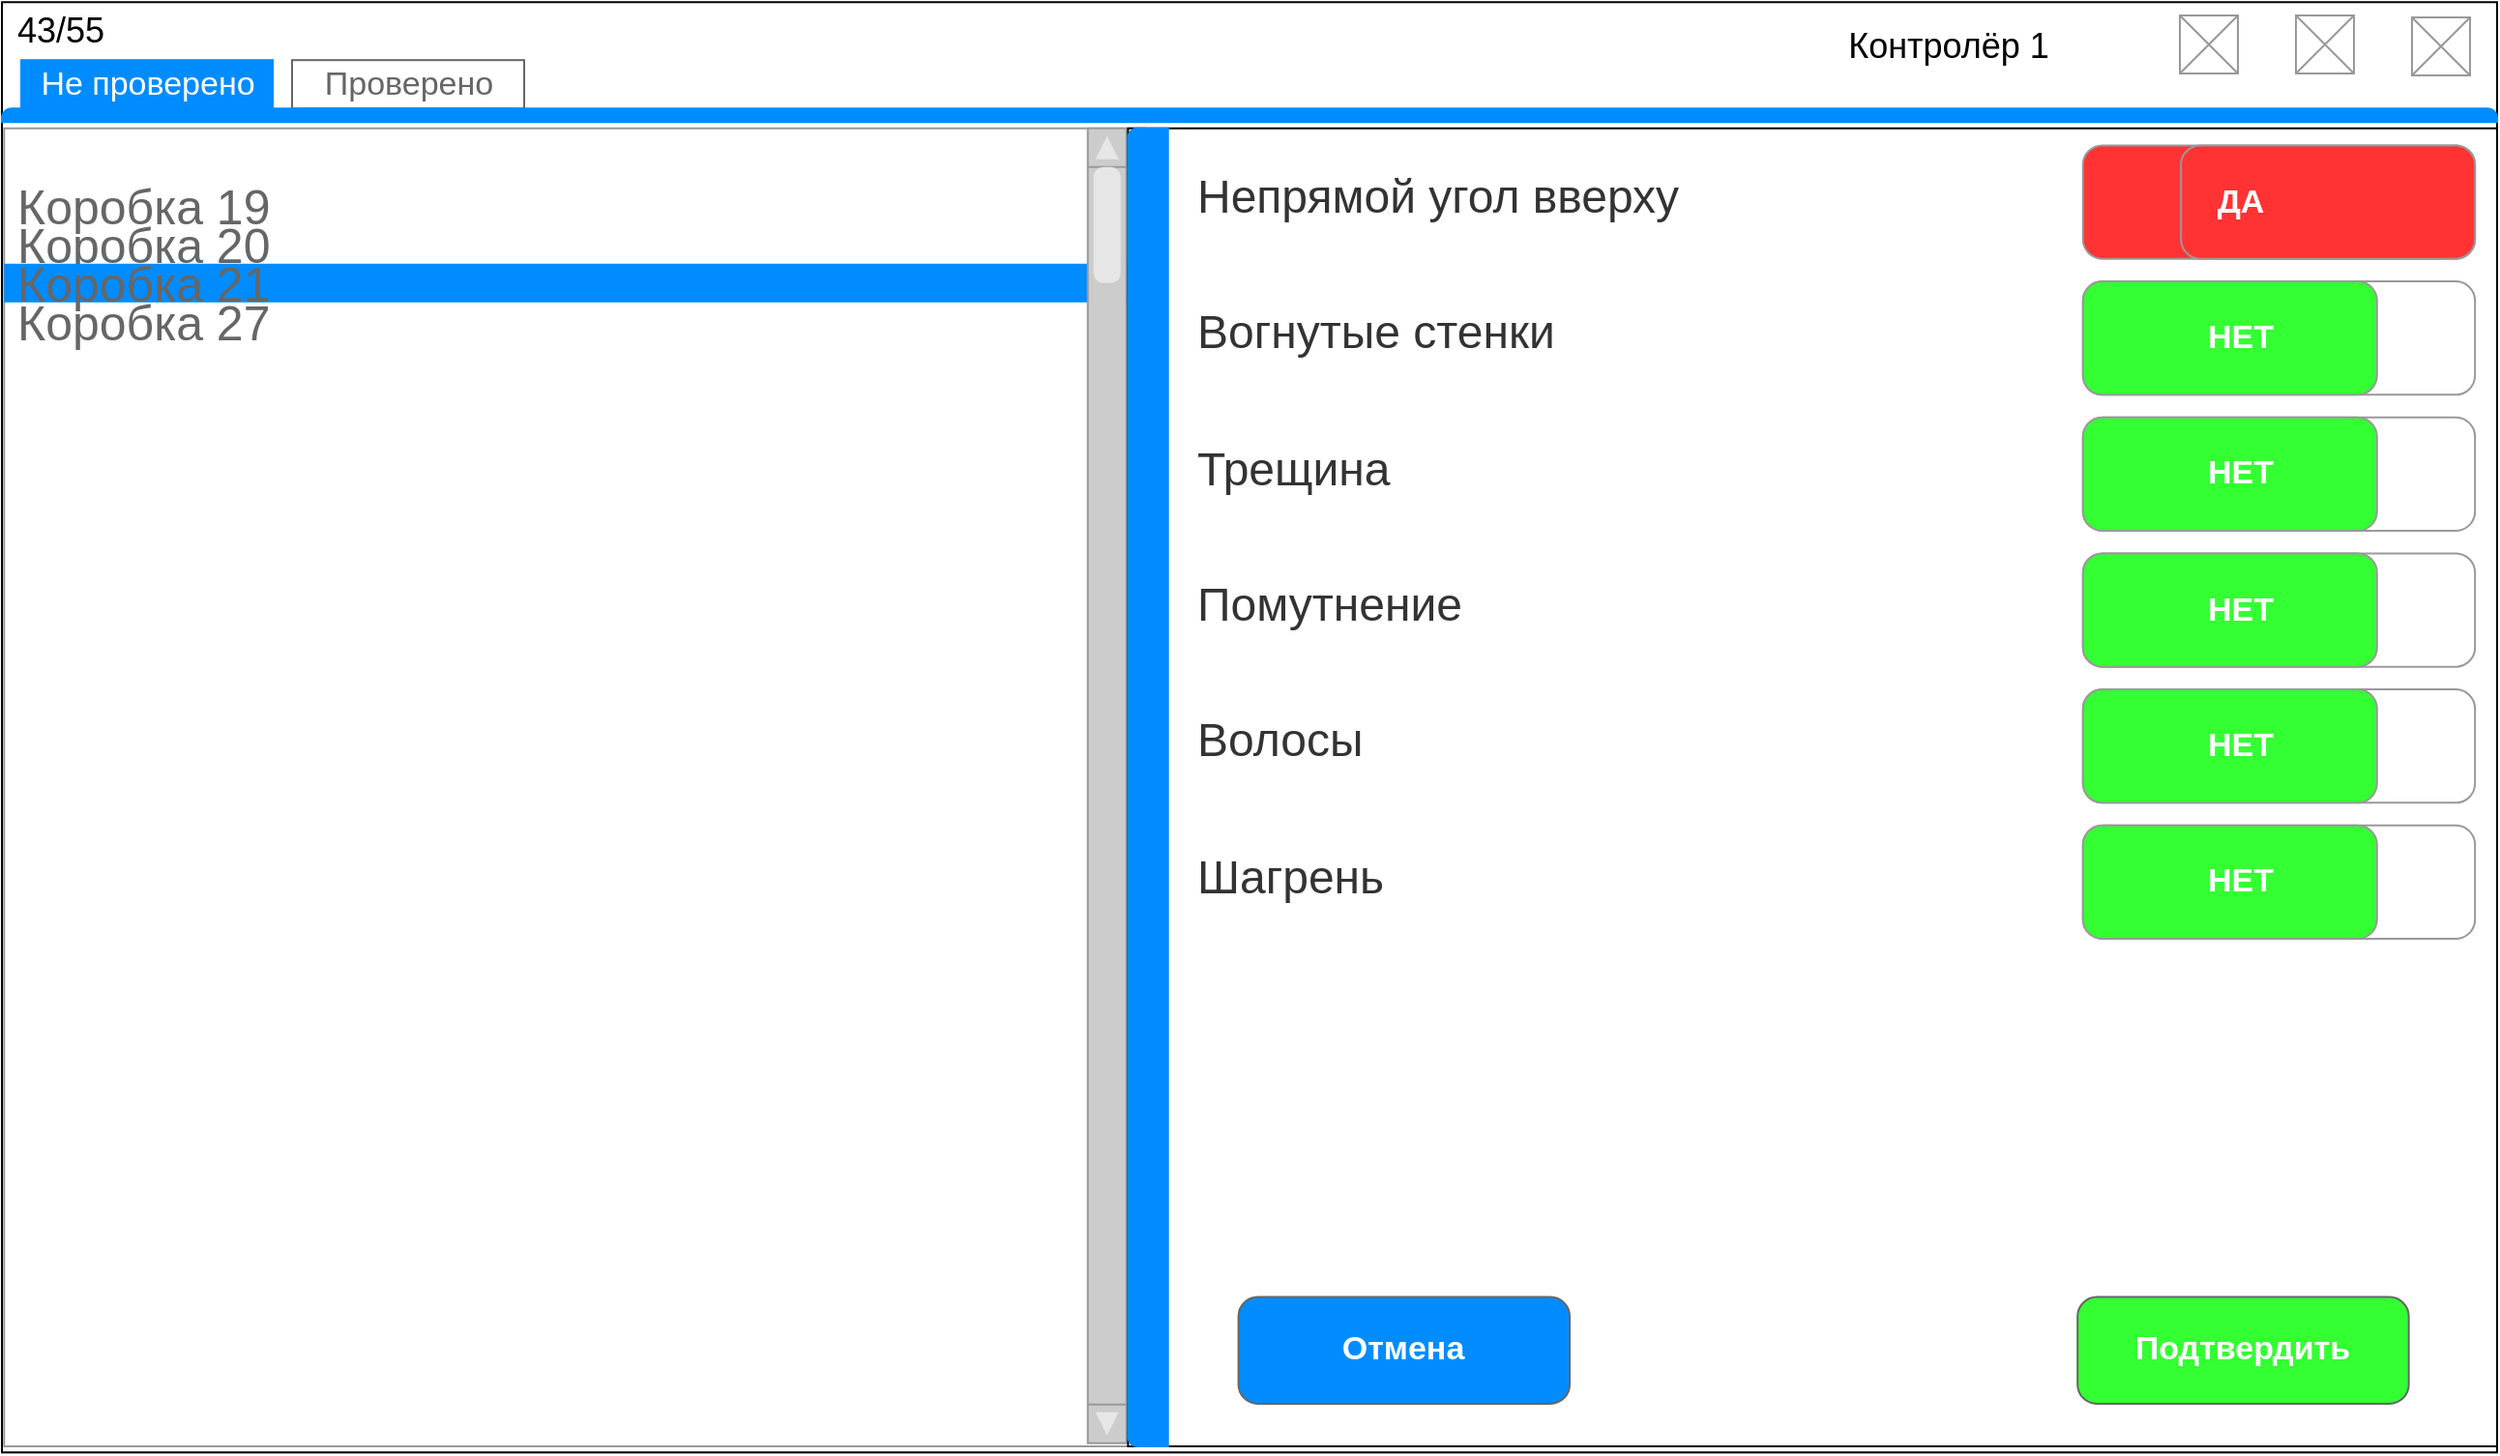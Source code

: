 <mxfile version="24.8.3">
  <diagram name="Страница — 1" id="FZ_IQxbLsZyErp9yd57Y">
    <mxGraphModel dx="2514" dy="920" grid="1" gridSize="10" guides="1" tooltips="1" connect="1" arrows="1" fold="1" page="1" pageScale="1" pageWidth="827" pageHeight="1169" math="0" shadow="0">
      <root>
        <mxCell id="0" />
        <mxCell id="1" parent="0" />
        <mxCell id="pyyv1pKqMvAsBTyuyyYI-1" value="" style="strokeWidth=1;shadow=0;dashed=0;align=center;html=1;shape=mxgraph.mockup.containers.marginRect2;rectMarginTop=32;strokeColor=#666666;gradientColor=none;fontSize=12;" vertex="1" parent="1">
          <mxGeometry x="-130" y="754.088" width="1290" height="720" as="geometry" />
        </mxCell>
        <mxCell id="pyyv1pKqMvAsBTyuyyYI-2" value="" style="verticalLabelPosition=bottom;verticalAlign=top;html=1;shape=mxgraph.basic.rect;fillColor2=none;strokeWidth=1;size=20;indent=5;" vertex="1" parent="pyyv1pKqMvAsBTyuyyYI-1">
          <mxGeometry y="-30" width="1290" height="750" as="geometry" />
        </mxCell>
        <mxCell id="pyyv1pKqMvAsBTyuyyYI-3" value="&lt;font color=&quot;#ffffff&quot;&gt;Не проверено&lt;/font&gt;" style="strokeColor=#008CFF;fillColor=#008CFF;strokeWidth=1;shadow=0;dashed=0;align=center;html=1;shape=mxgraph.mockup.containers.rrect;rSize=0;fontSize=17;gradientColor=none;" vertex="1" parent="pyyv1pKqMvAsBTyuyyYI-1">
          <mxGeometry width="130" height="25" relative="1" as="geometry">
            <mxPoint x="10" as="offset" />
          </mxGeometry>
        </mxCell>
        <mxCell id="pyyv1pKqMvAsBTyuyyYI-4" value="Проверено" style="strokeWidth=1;shadow=0;dashed=0;align=center;html=1;shape=mxgraph.mockup.containers.rrect;rSize=0;fontSize=17;fontColor=#666666;strokeColor=inherit;fillColor=inherit;gradientColor=none;" vertex="1" parent="pyyv1pKqMvAsBTyuyyYI-1">
          <mxGeometry width="120" height="25" relative="1" as="geometry">
            <mxPoint x="150" as="offset" />
          </mxGeometry>
        </mxCell>
        <mxCell id="pyyv1pKqMvAsBTyuyyYI-5" value="" style="strokeWidth=1;shadow=0;dashed=0;align=center;html=1;shape=mxgraph.mockup.containers.topButton;rSize=5;strokeColor=#008cff;fillColor=#008cff;gradientColor=none;resizeWidth=1;movable=0;deletable=1;" vertex="1" parent="pyyv1pKqMvAsBTyuyyYI-1">
          <mxGeometry width="1290" height="7" relative="1" as="geometry">
            <mxPoint y="25" as="offset" />
          </mxGeometry>
        </mxCell>
        <mxCell id="pyyv1pKqMvAsBTyuyyYI-6" value="" style="strokeWidth=1;shadow=0;dashed=0;align=center;html=1;shape=mxgraph.mockup.forms.rrect;rSize=0;strokeColor=#999999;fillColor=#ffffff;fontColor=#FFFFFF;" vertex="1" parent="pyyv1pKqMvAsBTyuyyYI-1">
          <mxGeometry x="1.142" y="35.294" width="589.73" height="681.618" as="geometry" />
        </mxCell>
        <mxCell id="pyyv1pKqMvAsBTyuyyYI-7" value="Коробка 19" style="strokeWidth=1;shadow=0;dashed=0;align=center;html=1;shape=mxgraph.mockup.forms.anchor;fontSize=25;fontColor=#666666;align=left;spacingLeft=5;resizeWidth=1;fillColor=#008CFF;" vertex="1" parent="pyyv1pKqMvAsBTyuyyYI-6">
          <mxGeometry width="582.212" height="20" relative="1" as="geometry">
            <mxPoint y="30" as="offset" />
          </mxGeometry>
        </mxCell>
        <mxCell id="pyyv1pKqMvAsBTyuyyYI-8" value="Коробка 20" style="strokeWidth=1;shadow=0;dashed=0;align=center;html=1;shape=mxgraph.mockup.forms.anchor;fontSize=25;fontColor=#666666;align=left;spacingLeft=5;resizeWidth=1;fillColor=#008CFF;" vertex="1" parent="pyyv1pKqMvAsBTyuyyYI-6">
          <mxGeometry width="582.212" height="20" relative="1" as="geometry">
            <mxPoint y="50" as="offset" />
          </mxGeometry>
        </mxCell>
        <mxCell id="pyyv1pKqMvAsBTyuyyYI-9" value="Коробка 21" style="strokeWidth=1;shadow=0;dashed=0;align=center;html=1;shape=mxgraph.mockup.forms.rrect;rSize=0;fontSize=25;fontColor=#666666;align=left;spacingLeft=5;fillColor=#008CFF;strokeColor=none;resizeWidth=1;" vertex="1" parent="pyyv1pKqMvAsBTyuyyYI-6">
          <mxGeometry width="582.212" height="20" relative="1" as="geometry">
            <mxPoint y="70" as="offset" />
          </mxGeometry>
        </mxCell>
        <mxCell id="pyyv1pKqMvAsBTyuyyYI-10" value="Коробка 27" style="strokeWidth=1;shadow=0;dashed=0;align=center;html=1;shape=mxgraph.mockup.forms.anchor;fontSize=25;fontColor=#666666;align=left;spacingLeft=5;resizeWidth=1;fillColor=#008CFF;" vertex="1" parent="pyyv1pKqMvAsBTyuyyYI-6">
          <mxGeometry width="582.212" height="20" relative="1" as="geometry">
            <mxPoint y="90" as="offset" />
          </mxGeometry>
        </mxCell>
        <mxCell id="pyyv1pKqMvAsBTyuyyYI-11" value="" style="verticalLabelPosition=bottom;shadow=0;dashed=0;align=center;html=1;verticalAlign=top;strokeWidth=1;shape=mxgraph.mockup.navigation.scrollBar;strokeColor=#999999;barPos=100;fillColor2=#E6E6E6;strokeColor2=none;direction=north;fontColor=#FFFFFF;fillColor=#CCCCCC;" vertex="1" parent="pyyv1pKqMvAsBTyuyyYI-6">
          <mxGeometry x="560.24" width="31.49" height="680" as="geometry" />
        </mxCell>
        <mxCell id="pyyv1pKqMvAsBTyuyyYI-12" value="" style="group" vertex="1" connectable="0" parent="pyyv1pKqMvAsBTyuyyYI-1">
          <mxGeometry x="582.212" y="35.294" width="707.788" height="681.618" as="geometry" />
        </mxCell>
        <mxCell id="pyyv1pKqMvAsBTyuyyYI-13" value="" style="verticalLabelPosition=bottom;verticalAlign=top;html=1;shape=mxgraph.basic.rect;fillColor2=none;strokeWidth=1;size=20;indent=5;fontColor=#FFFFFF;fillColor=#FFFFFF;" vertex="1" parent="pyyv1pKqMvAsBTyuyyYI-12">
          <mxGeometry width="707.788" height="681.618" as="geometry" />
        </mxCell>
        <mxCell id="pyyv1pKqMvAsBTyuyyYI-14" value="" style="strokeWidth=1;shadow=0;dashed=0;align=center;html=1;shape=mxgraph.mockup.containers.leftButton;rSize=5;strokeColor=#008cff;fillColor=#008cff;resizeHeight=1;movable=0;deletable=0;fontColor=#FFFFFF;" vertex="1" parent="pyyv1pKqMvAsBTyuyyYI-12">
          <mxGeometry width="20.644" height="681.618" as="geometry">
            <mxPoint x="60" as="offset" />
          </mxGeometry>
        </mxCell>
        <mxCell id="pyyv1pKqMvAsBTyuyyYI-15" value="" style="group" vertex="1" connectable="0" parent="pyyv1pKqMvAsBTyuyyYI-12">
          <mxGeometry x="34.248" y="8.824" width="662.124" height="410.294" as="geometry" />
        </mxCell>
        <mxCell id="pyyv1pKqMvAsBTyuyyYI-16" value="&lt;font color=&quot;#333333&quot; style=&quot;font-size: 24px;&quot;&gt;Непрямой угол вверху&lt;br style=&quot;font-size: 24px;&quot;&gt;&lt;/font&gt;" style="text;html=1;align=left;verticalAlign=middle;resizable=0;points=[];autosize=1;strokeColor=none;fillColor=none;fontColor=#FFFFFF;fontSize=24;" vertex="1" parent="pyyv1pKqMvAsBTyuyyYI-15">
          <mxGeometry y="11.723" width="260" height="30" as="geometry" />
        </mxCell>
        <mxCell id="pyyv1pKqMvAsBTyuyyYI-17" value="&lt;font color=&quot;#333333&quot; style=&quot;font-size: 24px;&quot;&gt;Вогнутые стенки&lt;br style=&quot;font-size: 24px;&quot;&gt;&lt;/font&gt;" style="text;html=1;align=left;verticalAlign=middle;resizable=0;points=[];autosize=1;strokeColor=none;fillColor=none;fontColor=#FFFFFF;fontSize=24;" vertex="1" parent="pyyv1pKqMvAsBTyuyyYI-15">
          <mxGeometry y="82.059" width="200" height="30" as="geometry" />
        </mxCell>
        <mxCell id="pyyv1pKqMvAsBTyuyyYI-18" value="&lt;font color=&quot;#333333&quot; style=&quot;font-size: 24px;&quot;&gt;Трещина&lt;/font&gt;" style="text;html=1;align=left;verticalAlign=middle;resizable=0;points=[];autosize=1;strokeColor=none;fillColor=none;fontColor=#FFFFFF;fontSize=24;" vertex="1" parent="pyyv1pKqMvAsBTyuyyYI-15">
          <mxGeometry y="152.395" width="120" height="30" as="geometry" />
        </mxCell>
        <mxCell id="pyyv1pKqMvAsBTyuyyYI-19" value="&lt;font color=&quot;#333333&quot; style=&quot;font-size: 24px;&quot;&gt;Помутнение&lt;/font&gt;" style="text;html=1;align=left;verticalAlign=middle;resizable=0;points=[];autosize=1;strokeColor=none;fillColor=none;fontColor=#FFFFFF;fontSize=24;" vertex="1" parent="pyyv1pKqMvAsBTyuyyYI-15">
          <mxGeometry y="222.731" width="150" height="30" as="geometry" />
        </mxCell>
        <mxCell id="pyyv1pKqMvAsBTyuyyYI-20" value="&lt;font color=&quot;#333333&quot; style=&quot;font-size: 24px;&quot;&gt;Волосы&lt;/font&gt;" style="text;html=1;align=left;verticalAlign=middle;resizable=0;points=[];autosize=1;strokeColor=none;fillColor=none;fontColor=#FFFFFF;fontSize=24;" vertex="1" parent="pyyv1pKqMvAsBTyuyyYI-15">
          <mxGeometry y="293.067" width="100" height="30" as="geometry" />
        </mxCell>
        <mxCell id="pyyv1pKqMvAsBTyuyyYI-21" value="&lt;font color=&quot;#333333&quot; style=&quot;font-size: 24px;&quot;&gt;Шагрень&lt;/font&gt;" style="text;html=1;align=left;verticalAlign=middle;resizable=0;points=[];autosize=1;strokeColor=none;fillColor=none;fontColor=#FFFFFF;fontSize=24;" vertex="1" parent="pyyv1pKqMvAsBTyuyyYI-15">
          <mxGeometry y="363.403" width="110" height="30" as="geometry" />
        </mxCell>
        <mxCell id="pyyv1pKqMvAsBTyuyyYI-22" value="ДА" style="strokeWidth=1;shadow=0;dashed=0;align=center;html=1;shape=mxgraph.mockup.buttons.onOffButton;gradientColor=none;strokeColor=#999999;buttonState=off;fillColor2=#008cff;fontColor=#ffffff;fontSize=17;mainText=;spacingRight=40;fontStyle=1;fillColor=#FF3333;" vertex="1" parent="pyyv1pKqMvAsBTyuyyYI-15">
          <mxGeometry x="459.433" width="202.691" height="58.613" as="geometry" />
        </mxCell>
        <mxCell id="pyyv1pKqMvAsBTyuyyYI-23" value="НЕТ" style="strokeWidth=1;shadow=0;dashed=0;align=center;html=1;shape=mxgraph.mockup.buttons.onOffButton;gradientColor=none;strokeColor=#999999;buttonState=on;fillColor2=#33FF33;fontColor=#ffffff;fontSize=17;mainText=;spacingRight=40;fontStyle=1;" vertex="1" parent="pyyv1pKqMvAsBTyuyyYI-15">
          <mxGeometry x="459.433" y="70.336" width="202.691" height="58.613" as="geometry" />
        </mxCell>
        <mxCell id="pyyv1pKqMvAsBTyuyyYI-24" value="НЕТ" style="strokeWidth=1;shadow=0;dashed=0;align=center;html=1;shape=mxgraph.mockup.buttons.onOffButton;gradientColor=none;strokeColor=#999999;buttonState=on;fillColor2=#33FF33;fontColor=#ffffff;fontSize=17;mainText=;spacingRight=40;fontStyle=1;" vertex="1" parent="pyyv1pKqMvAsBTyuyyYI-15">
          <mxGeometry x="459.433" y="140.672" width="202.691" height="58.613" as="geometry" />
        </mxCell>
        <mxCell id="pyyv1pKqMvAsBTyuyyYI-25" value="НЕТ" style="strokeWidth=1;shadow=0;dashed=0;align=center;html=1;shape=mxgraph.mockup.buttons.onOffButton;gradientColor=none;strokeColor=#999999;buttonState=on;fillColor2=#33FF33;fontColor=#ffffff;fontSize=17;mainText=;spacingRight=40;fontStyle=1;" vertex="1" parent="pyyv1pKqMvAsBTyuyyYI-15">
          <mxGeometry x="459.433" y="211.008" width="202.691" height="58.613" as="geometry" />
        </mxCell>
        <mxCell id="pyyv1pKqMvAsBTyuyyYI-26" value="НЕТ" style="strokeWidth=1;shadow=0;dashed=0;align=center;html=1;shape=mxgraph.mockup.buttons.onOffButton;gradientColor=none;strokeColor=#999999;buttonState=on;fillColor2=#33FF33;fontColor=#ffffff;fontSize=17;mainText=;spacingRight=40;fontStyle=1;" vertex="1" parent="pyyv1pKqMvAsBTyuyyYI-15">
          <mxGeometry x="459.433" y="281.345" width="202.691" height="58.613" as="geometry" />
        </mxCell>
        <mxCell id="pyyv1pKqMvAsBTyuyyYI-27" value="НЕТ" style="strokeWidth=1;shadow=0;dashed=0;align=center;html=1;shape=mxgraph.mockup.buttons.onOffButton;gradientColor=none;strokeColor=#999999;buttonState=on;fillColor2=#33FF33;fontColor=#ffffff;fontSize=17;mainText=;spacingRight=40;fontStyle=1;" vertex="1" parent="pyyv1pKqMvAsBTyuyyYI-15">
          <mxGeometry x="459.433" y="351.681" width="202.691" height="58.613" as="geometry" />
        </mxCell>
        <mxCell id="pyyv1pKqMvAsBTyuyyYI-28" value="Подтвердить" style="strokeWidth=1;shadow=0;dashed=0;align=center;html=1;shape=mxgraph.mockup.buttons.button;strokeColor=#666666;fontColor=#ffffff;mainText=;buttonStyle=round;fontSize=17;fontStyle=1;fillColor=#33FF33;whiteSpace=wrap;" vertex="1" parent="pyyv1pKqMvAsBTyuyyYI-12">
          <mxGeometry x="490.885" y="604.412" width="171.239" height="55.147" as="geometry" />
        </mxCell>
        <mxCell id="pyyv1pKqMvAsBTyuyyYI-29" value="Отмена" style="strokeWidth=1;shadow=0;dashed=0;align=center;html=1;shape=mxgraph.mockup.buttons.button;strokeColor=#666666;fontColor=#ffffff;mainText=;buttonStyle=round;fontSize=17;fontStyle=1;fillColor=#008cff;whiteSpace=wrap;" vertex="1" parent="pyyv1pKqMvAsBTyuyyYI-12">
          <mxGeometry x="57.08" y="604.412" width="171.239" height="55.147" as="geometry" />
        </mxCell>
        <mxCell id="pyyv1pKqMvAsBTyuyyYI-30" value="43/55" style="text;html=1;align=center;verticalAlign=middle;resizable=0;points=[];autosize=1;strokeColor=none;fillColor=none;fontSize=18;" vertex="1" parent="pyyv1pKqMvAsBTyuyyYI-1">
          <mxGeometry x="0.14" y="-29.998" width="60" height="30" as="geometry" />
        </mxCell>
        <mxCell id="pyyv1pKqMvAsBTyuyyYI-31" value="Контролёр 1" style="text;html=1;align=center;verticalAlign=middle;resizable=0;points=[];autosize=1;strokeColor=none;fillColor=none;fontSize=18;" vertex="1" parent="pyyv1pKqMvAsBTyuyyYI-1">
          <mxGeometry x="946" y="-22.09" width="120" height="30" as="geometry" />
        </mxCell>
        <mxCell id="pyyv1pKqMvAsBTyuyyYI-32" value="" style="verticalLabelPosition=bottom;shadow=0;dashed=0;align=center;html=1;verticalAlign=middle;strokeWidth=1;shape=mxgraph.mockup.graphics.simpleIcon;strokeColor=#999999;fontSize=18;" vertex="1" parent="pyyv1pKqMvAsBTyuyyYI-1">
          <mxGeometry x="1246" y="-22.09" width="30" height="30" as="geometry" />
        </mxCell>
        <mxCell id="pyyv1pKqMvAsBTyuyyYI-33" value="" style="verticalLabelPosition=bottom;shadow=0;dashed=0;align=center;html=1;verticalAlign=middle;strokeWidth=1;shape=mxgraph.mockup.graphics.simpleIcon;strokeColor=#999999;fontSize=18;" vertex="1" parent="1">
          <mxGeometry x="996" y="730.998" width="30" height="30" as="geometry" />
        </mxCell>
        <mxCell id="pyyv1pKqMvAsBTyuyyYI-34" value="" style="verticalLabelPosition=bottom;shadow=0;dashed=0;align=center;html=1;verticalAlign=middle;strokeWidth=1;shape=mxgraph.mockup.graphics.simpleIcon;strokeColor=#999999;fontSize=18;" vertex="1" parent="1">
          <mxGeometry x="1056" y="730.998" width="30" height="30" as="geometry" />
        </mxCell>
      </root>
    </mxGraphModel>
  </diagram>
</mxfile>
